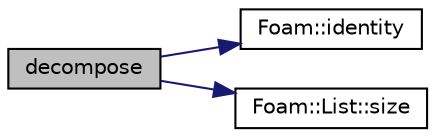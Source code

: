digraph "decompose"
{
  bgcolor="transparent";
  edge [fontname="Helvetica",fontsize="10",labelfontname="Helvetica",labelfontsize="10"];
  node [fontname="Helvetica",fontsize="10",shape=record];
  rankdir="LR";
  Node701 [label="decompose",height=0.2,width=0.4,color="black", fillcolor="grey75", style="filled", fontcolor="black"];
  Node701 -> Node702 [color="midnightblue",fontsize="10",style="solid",fontname="Helvetica"];
  Node702 [label="Foam::identity",height=0.2,width=0.4,color="black",URL="$a21851.html#a36af96cb841435845fffb4fe69208490",tooltip="Create identity map (map[i] == i) of given length. "];
  Node701 -> Node703 [color="midnightblue",fontsize="10",style="solid",fontname="Helvetica"];
  Node703 [label="Foam::List::size",height=0.2,width=0.4,color="black",URL="$a26833.html#a8a5f6fa29bd4b500caf186f60245b384",tooltip="Override size to be inconsistent with allocated storage. "];
}
